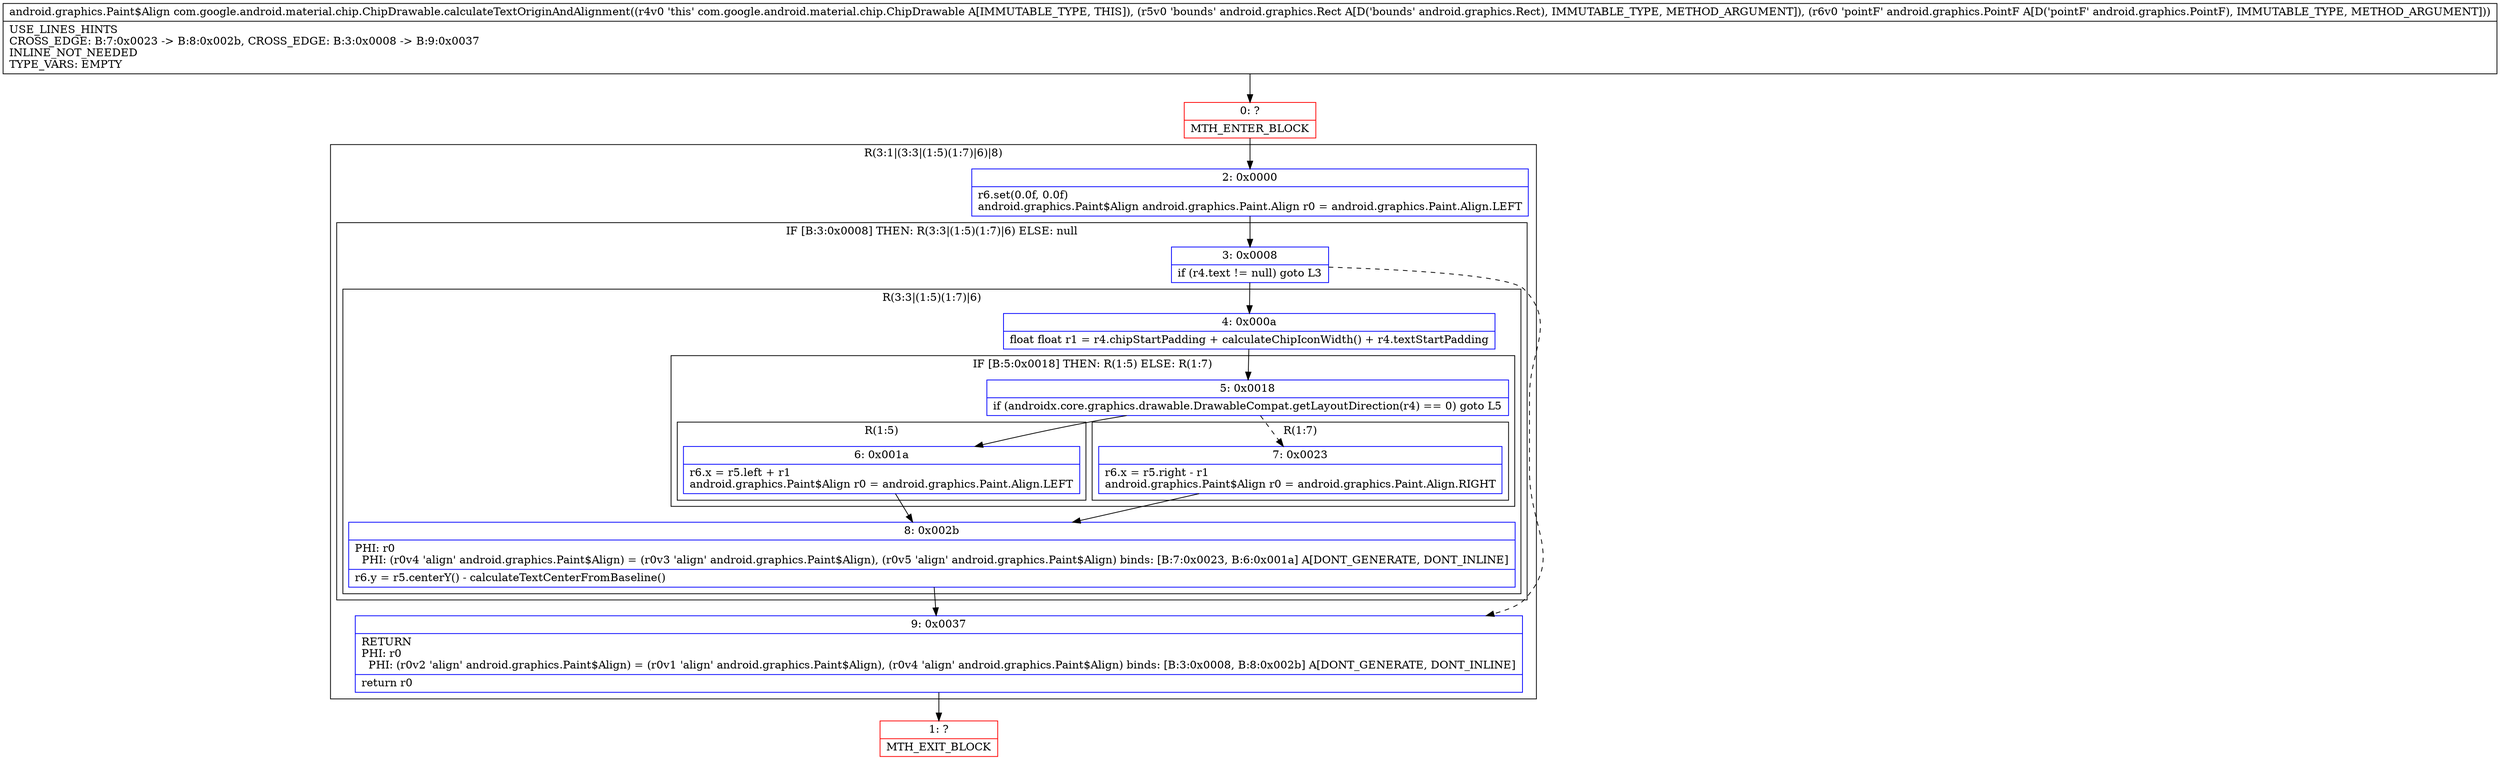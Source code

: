 digraph "CFG forcom.google.android.material.chip.ChipDrawable.calculateTextOriginAndAlignment(Landroid\/graphics\/Rect;Landroid\/graphics\/PointF;)Landroid\/graphics\/Paint$Align;" {
subgraph cluster_Region_908224789 {
label = "R(3:1|(3:3|(1:5)(1:7)|6)|8)";
node [shape=record,color=blue];
Node_2 [shape=record,label="{2\:\ 0x0000|r6.set(0.0f, 0.0f)\landroid.graphics.Paint$Align android.graphics.Paint.Align r0 = android.graphics.Paint.Align.LEFT\l}"];
subgraph cluster_IfRegion_2074705219 {
label = "IF [B:3:0x0008] THEN: R(3:3|(1:5)(1:7)|6) ELSE: null";
node [shape=record,color=blue];
Node_3 [shape=record,label="{3\:\ 0x0008|if (r4.text != null) goto L3\l}"];
subgraph cluster_Region_642797424 {
label = "R(3:3|(1:5)(1:7)|6)";
node [shape=record,color=blue];
Node_4 [shape=record,label="{4\:\ 0x000a|float float r1 = r4.chipStartPadding + calculateChipIconWidth() + r4.textStartPadding\l}"];
subgraph cluster_IfRegion_2082456927 {
label = "IF [B:5:0x0018] THEN: R(1:5) ELSE: R(1:7)";
node [shape=record,color=blue];
Node_5 [shape=record,label="{5\:\ 0x0018|if (androidx.core.graphics.drawable.DrawableCompat.getLayoutDirection(r4) == 0) goto L5\l}"];
subgraph cluster_Region_2043690253 {
label = "R(1:5)";
node [shape=record,color=blue];
Node_6 [shape=record,label="{6\:\ 0x001a|r6.x = r5.left + r1\landroid.graphics.Paint$Align r0 = android.graphics.Paint.Align.LEFT\l}"];
}
subgraph cluster_Region_1315410439 {
label = "R(1:7)";
node [shape=record,color=blue];
Node_7 [shape=record,label="{7\:\ 0x0023|r6.x = r5.right \- r1\landroid.graphics.Paint$Align r0 = android.graphics.Paint.Align.RIGHT\l}"];
}
}
Node_8 [shape=record,label="{8\:\ 0x002b|PHI: r0 \l  PHI: (r0v4 'align' android.graphics.Paint$Align) = (r0v3 'align' android.graphics.Paint$Align), (r0v5 'align' android.graphics.Paint$Align) binds: [B:7:0x0023, B:6:0x001a] A[DONT_GENERATE, DONT_INLINE]\l|r6.y = r5.centerY() \- calculateTextCenterFromBaseline()\l}"];
}
}
Node_9 [shape=record,label="{9\:\ 0x0037|RETURN\lPHI: r0 \l  PHI: (r0v2 'align' android.graphics.Paint$Align) = (r0v1 'align' android.graphics.Paint$Align), (r0v4 'align' android.graphics.Paint$Align) binds: [B:3:0x0008, B:8:0x002b] A[DONT_GENERATE, DONT_INLINE]\l|return r0\l}"];
}
Node_0 [shape=record,color=red,label="{0\:\ ?|MTH_ENTER_BLOCK\l}"];
Node_1 [shape=record,color=red,label="{1\:\ ?|MTH_EXIT_BLOCK\l}"];
MethodNode[shape=record,label="{android.graphics.Paint$Align com.google.android.material.chip.ChipDrawable.calculateTextOriginAndAlignment((r4v0 'this' com.google.android.material.chip.ChipDrawable A[IMMUTABLE_TYPE, THIS]), (r5v0 'bounds' android.graphics.Rect A[D('bounds' android.graphics.Rect), IMMUTABLE_TYPE, METHOD_ARGUMENT]), (r6v0 'pointF' android.graphics.PointF A[D('pointF' android.graphics.PointF), IMMUTABLE_TYPE, METHOD_ARGUMENT]))  | USE_LINES_HINTS\lCROSS_EDGE: B:7:0x0023 \-\> B:8:0x002b, CROSS_EDGE: B:3:0x0008 \-\> B:9:0x0037\lINLINE_NOT_NEEDED\lTYPE_VARS: EMPTY\l}"];
MethodNode -> Node_0;Node_2 -> Node_3;
Node_3 -> Node_4;
Node_3 -> Node_9[style=dashed];
Node_4 -> Node_5;
Node_5 -> Node_6;
Node_5 -> Node_7[style=dashed];
Node_6 -> Node_8;
Node_7 -> Node_8;
Node_8 -> Node_9;
Node_9 -> Node_1;
Node_0 -> Node_2;
}

